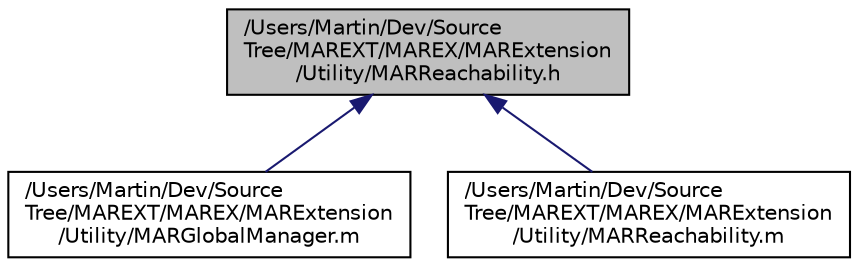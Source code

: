 digraph "/Users/Martin/Dev/SourceTree/MAREXT/MAREX/MARExtension/Utility/MARReachability.h"
{
  edge [fontname="Helvetica",fontsize="10",labelfontname="Helvetica",labelfontsize="10"];
  node [fontname="Helvetica",fontsize="10",shape=record];
  Node4 [label="/Users/Martin/Dev/Source\lTree/MAREXT/MAREX/MARExtension\l/Utility/MARReachability.h",height=0.2,width=0.4,color="black", fillcolor="grey75", style="filled", fontcolor="black"];
  Node4 -> Node5 [dir="back",color="midnightblue",fontsize="10",style="solid"];
  Node5 [label="/Users/Martin/Dev/Source\lTree/MAREXT/MAREX/MARExtension\l/Utility/MARGlobalManager.m",height=0.2,width=0.4,color="black", fillcolor="white", style="filled",URL="$_m_a_r_global_manager_8m.html"];
  Node4 -> Node6 [dir="back",color="midnightblue",fontsize="10",style="solid"];
  Node6 [label="/Users/Martin/Dev/Source\lTree/MAREXT/MAREX/MARExtension\l/Utility/MARReachability.m",height=0.2,width=0.4,color="black", fillcolor="white", style="filled",URL="$_m_a_r_reachability_8m.html"];
}
